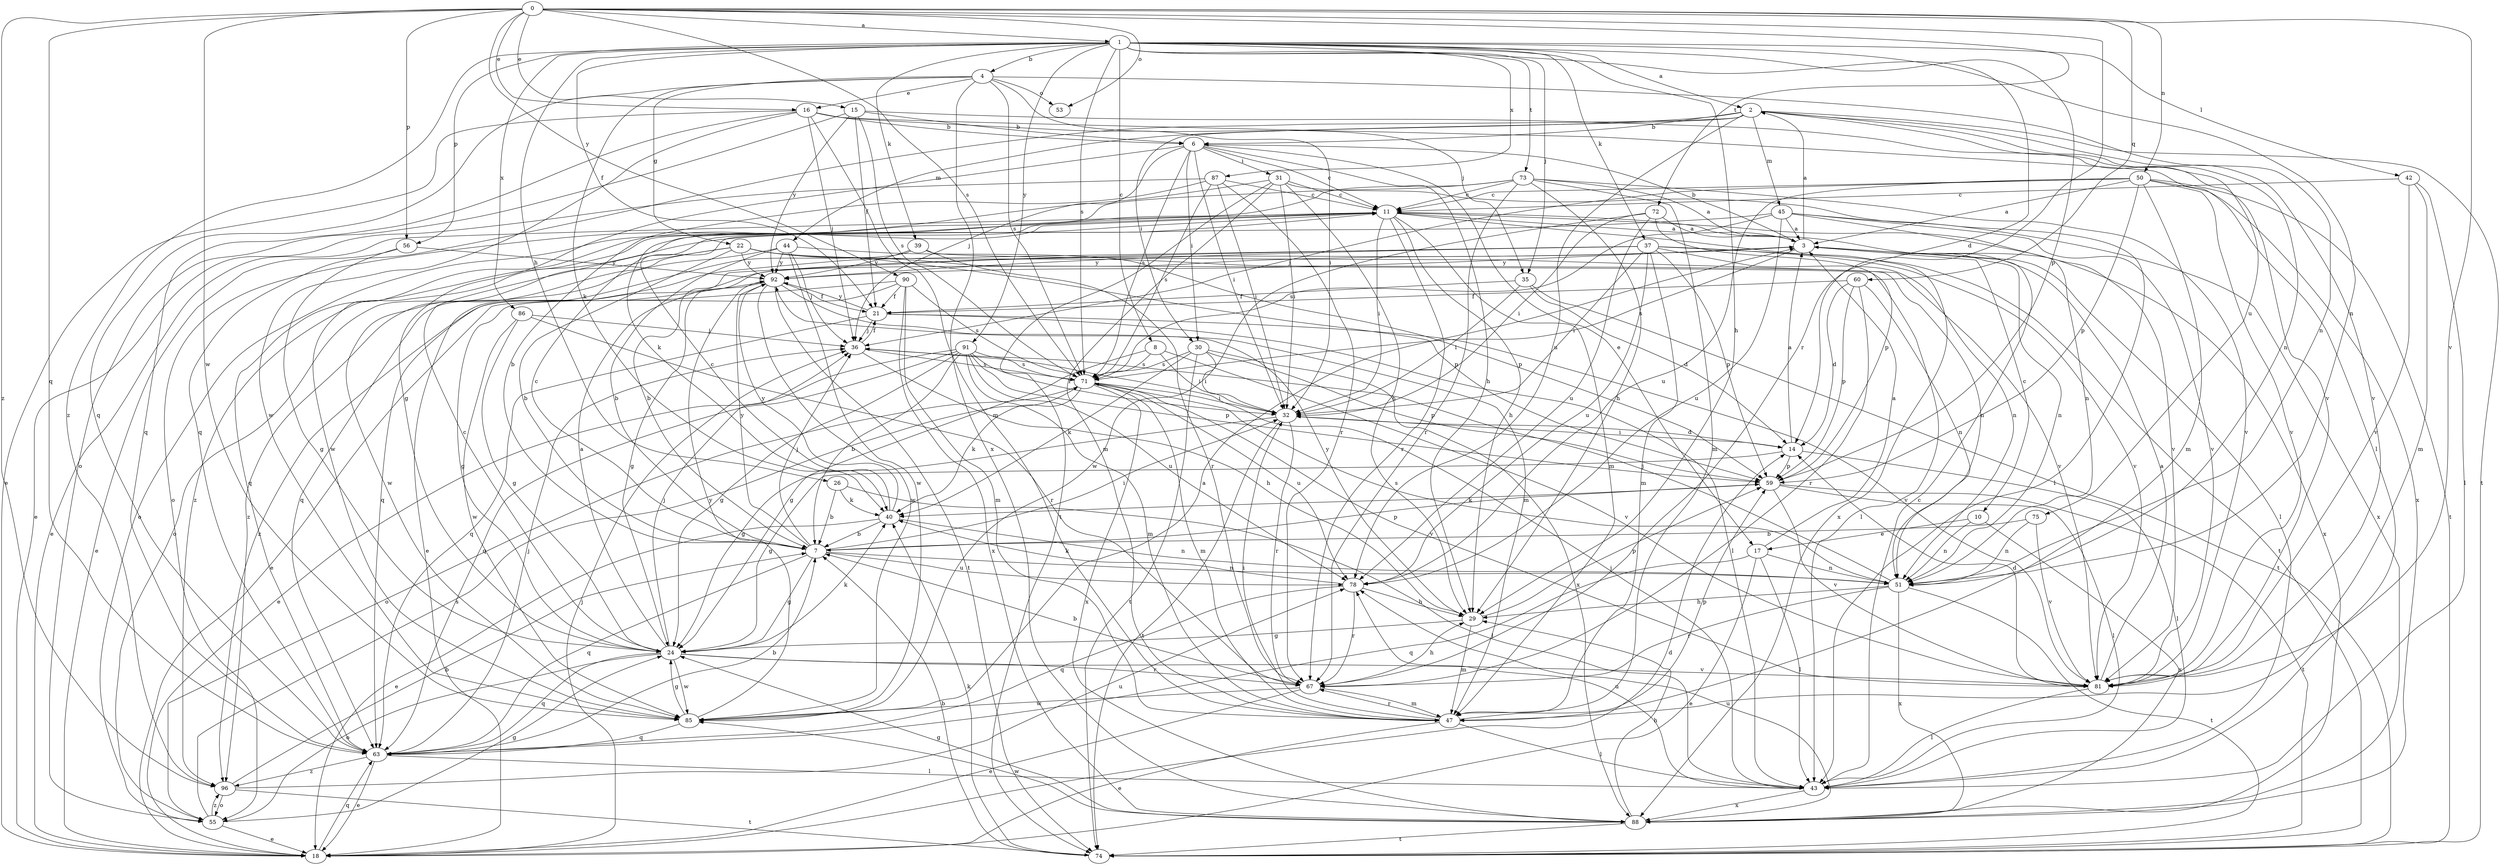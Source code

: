 strict digraph  {
0;
1;
2;
3;
4;
6;
7;
8;
10;
11;
14;
15;
16;
17;
18;
21;
22;
24;
26;
29;
30;
31;
32;
35;
36;
37;
39;
40;
42;
43;
44;
45;
47;
50;
51;
53;
55;
56;
59;
60;
63;
67;
71;
72;
73;
74;
75;
78;
81;
85;
86;
87;
88;
90;
91;
92;
96;
0 -> 1  [label=a];
0 -> 15  [label=e];
0 -> 16  [label=e];
0 -> 50  [label=n];
0 -> 53  [label=o];
0 -> 56  [label=p];
0 -> 60  [label=q];
0 -> 63  [label=q];
0 -> 67  [label=r];
0 -> 71  [label=s];
0 -> 72  [label=t];
0 -> 81  [label=v];
0 -> 85  [label=w];
0 -> 90  [label=y];
0 -> 96  [label=z];
1 -> 2  [label=a];
1 -> 4  [label=b];
1 -> 8  [label=c];
1 -> 14  [label=d];
1 -> 21  [label=f];
1 -> 26  [label=h];
1 -> 29  [label=h];
1 -> 35  [label=j];
1 -> 37  [label=k];
1 -> 39  [label=k];
1 -> 42  [label=l];
1 -> 51  [label=n];
1 -> 56  [label=p];
1 -> 59  [label=p];
1 -> 71  [label=s];
1 -> 73  [label=t];
1 -> 86  [label=x];
1 -> 87  [label=x];
1 -> 91  [label=y];
1 -> 96  [label=z];
2 -> 6  [label=b];
2 -> 30  [label=i];
2 -> 44  [label=m];
2 -> 45  [label=m];
2 -> 51  [label=n];
2 -> 63  [label=q];
2 -> 74  [label=t];
2 -> 75  [label=u];
2 -> 78  [label=u];
2 -> 81  [label=v];
3 -> 2  [label=a];
3 -> 6  [label=b];
3 -> 10  [label=c];
3 -> 43  [label=l];
3 -> 51  [label=n];
3 -> 63  [label=q];
3 -> 71  [label=s];
3 -> 88  [label=x];
3 -> 92  [label=y];
4 -> 16  [label=e];
4 -> 22  [label=g];
4 -> 35  [label=j];
4 -> 40  [label=k];
4 -> 51  [label=n];
4 -> 53  [label=o];
4 -> 63  [label=q];
4 -> 71  [label=s];
4 -> 88  [label=x];
6 -> 11  [label=c];
6 -> 17  [label=e];
6 -> 24  [label=g];
6 -> 29  [label=h];
6 -> 30  [label=i];
6 -> 31  [label=i];
6 -> 32  [label=i];
6 -> 36  [label=j];
6 -> 71  [label=s];
7 -> 11  [label=c];
7 -> 24  [label=g];
7 -> 32  [label=i];
7 -> 36  [label=j];
7 -> 51  [label=n];
7 -> 59  [label=p];
7 -> 63  [label=q];
7 -> 78  [label=u];
7 -> 92  [label=y];
8 -> 24  [label=g];
8 -> 32  [label=i];
8 -> 71  [label=s];
8 -> 81  [label=v];
10 -> 17  [label=e];
10 -> 51  [label=n];
10 -> 88  [label=x];
11 -> 3  [label=a];
11 -> 18  [label=e];
11 -> 29  [label=h];
11 -> 32  [label=i];
11 -> 47  [label=m];
11 -> 55  [label=o];
11 -> 63  [label=q];
11 -> 67  [label=r];
11 -> 81  [label=v];
11 -> 88  [label=x];
14 -> 3  [label=a];
14 -> 24  [label=g];
14 -> 32  [label=i];
14 -> 43  [label=l];
14 -> 59  [label=p];
15 -> 6  [label=b];
15 -> 21  [label=f];
15 -> 55  [label=o];
15 -> 71  [label=s];
15 -> 81  [label=v];
15 -> 92  [label=y];
16 -> 6  [label=b];
16 -> 18  [label=e];
16 -> 32  [label=i];
16 -> 36  [label=j];
16 -> 43  [label=l];
16 -> 47  [label=m];
16 -> 63  [label=q];
16 -> 85  [label=w];
17 -> 3  [label=a];
17 -> 18  [label=e];
17 -> 43  [label=l];
17 -> 51  [label=n];
17 -> 63  [label=q];
18 -> 14  [label=d];
18 -> 36  [label=j];
18 -> 63  [label=q];
21 -> 36  [label=j];
21 -> 43  [label=l];
21 -> 63  [label=q];
21 -> 81  [label=v];
21 -> 92  [label=y];
22 -> 7  [label=b];
22 -> 43  [label=l];
22 -> 51  [label=n];
22 -> 55  [label=o];
22 -> 59  [label=p];
22 -> 85  [label=w];
22 -> 92  [label=y];
24 -> 3  [label=a];
24 -> 11  [label=c];
24 -> 36  [label=j];
24 -> 40  [label=k];
24 -> 55  [label=o];
24 -> 63  [label=q];
24 -> 67  [label=r];
24 -> 81  [label=v];
24 -> 85  [label=w];
26 -> 7  [label=b];
26 -> 40  [label=k];
26 -> 43  [label=l];
29 -> 24  [label=g];
29 -> 47  [label=m];
29 -> 59  [label=p];
29 -> 92  [label=y];
30 -> 32  [label=i];
30 -> 40  [label=k];
30 -> 59  [label=p];
30 -> 71  [label=s];
30 -> 74  [label=t];
30 -> 88  [label=x];
31 -> 11  [label=c];
31 -> 29  [label=h];
31 -> 32  [label=i];
31 -> 43  [label=l];
31 -> 47  [label=m];
31 -> 74  [label=t];
31 -> 85  [label=w];
32 -> 14  [label=d];
32 -> 24  [label=g];
32 -> 67  [label=r];
32 -> 74  [label=t];
35 -> 14  [label=d];
35 -> 21  [label=f];
35 -> 32  [label=i];
35 -> 74  [label=t];
36 -> 21  [label=f];
36 -> 29  [label=h];
36 -> 71  [label=s];
37 -> 7  [label=b];
37 -> 18  [label=e];
37 -> 32  [label=i];
37 -> 47  [label=m];
37 -> 51  [label=n];
37 -> 59  [label=p];
37 -> 74  [label=t];
37 -> 78  [label=u];
37 -> 81  [label=v];
37 -> 92  [label=y];
39 -> 63  [label=q];
39 -> 67  [label=r];
39 -> 81  [label=v];
39 -> 92  [label=y];
40 -> 7  [label=b];
40 -> 11  [label=c];
40 -> 18  [label=e];
40 -> 51  [label=n];
40 -> 92  [label=y];
42 -> 11  [label=c];
42 -> 43  [label=l];
42 -> 47  [label=m];
42 -> 81  [label=v];
43 -> 11  [label=c];
43 -> 36  [label=j];
43 -> 78  [label=u];
43 -> 88  [label=x];
44 -> 7  [label=b];
44 -> 36  [label=j];
44 -> 59  [label=p];
44 -> 85  [label=w];
44 -> 92  [label=y];
44 -> 96  [label=z];
45 -> 3  [label=a];
45 -> 51  [label=n];
45 -> 71  [label=s];
45 -> 78  [label=u];
45 -> 81  [label=v];
45 -> 88  [label=x];
45 -> 96  [label=z];
47 -> 18  [label=e];
47 -> 32  [label=i];
47 -> 43  [label=l];
47 -> 59  [label=p];
47 -> 67  [label=r];
50 -> 3  [label=a];
50 -> 11  [label=c];
50 -> 36  [label=j];
50 -> 47  [label=m];
50 -> 59  [label=p];
50 -> 74  [label=t];
50 -> 78  [label=u];
50 -> 81  [label=v];
50 -> 88  [label=x];
51 -> 29  [label=h];
51 -> 36  [label=j];
51 -> 67  [label=r];
51 -> 71  [label=s];
51 -> 74  [label=t];
51 -> 88  [label=x];
55 -> 18  [label=e];
55 -> 24  [label=g];
55 -> 71  [label=s];
55 -> 96  [label=z];
56 -> 18  [label=e];
56 -> 24  [label=g];
56 -> 92  [label=y];
59 -> 40  [label=k];
59 -> 43  [label=l];
59 -> 74  [label=t];
59 -> 81  [label=v];
60 -> 14  [label=d];
60 -> 21  [label=f];
60 -> 51  [label=n];
60 -> 59  [label=p];
60 -> 67  [label=r];
63 -> 7  [label=b];
63 -> 18  [label=e];
63 -> 36  [label=j];
63 -> 43  [label=l];
63 -> 96  [label=z];
67 -> 7  [label=b];
67 -> 18  [label=e];
67 -> 29  [label=h];
67 -> 47  [label=m];
67 -> 85  [label=w];
71 -> 32  [label=i];
71 -> 40  [label=k];
71 -> 47  [label=m];
71 -> 55  [label=o];
71 -> 78  [label=u];
71 -> 81  [label=v];
71 -> 88  [label=x];
72 -> 3  [label=a];
72 -> 32  [label=i];
72 -> 59  [label=p];
72 -> 78  [label=u];
72 -> 85  [label=w];
73 -> 3  [label=a];
73 -> 11  [label=c];
73 -> 29  [label=h];
73 -> 40  [label=k];
73 -> 47  [label=m];
73 -> 55  [label=o];
73 -> 67  [label=r];
73 -> 81  [label=v];
74 -> 7  [label=b];
74 -> 40  [label=k];
75 -> 7  [label=b];
75 -> 51  [label=n];
75 -> 81  [label=v];
78 -> 29  [label=h];
78 -> 40  [label=k];
78 -> 63  [label=q];
78 -> 67  [label=r];
81 -> 3  [label=a];
81 -> 14  [label=d];
81 -> 43  [label=l];
85 -> 3  [label=a];
85 -> 24  [label=g];
85 -> 63  [label=q];
85 -> 92  [label=y];
86 -> 24  [label=g];
86 -> 36  [label=j];
86 -> 67  [label=r];
86 -> 85  [label=w];
87 -> 7  [label=b];
87 -> 11  [label=c];
87 -> 18  [label=e];
87 -> 32  [label=i];
87 -> 67  [label=r];
87 -> 71  [label=s];
88 -> 24  [label=g];
88 -> 29  [label=h];
88 -> 74  [label=t];
88 -> 78  [label=u];
88 -> 85  [label=w];
90 -> 18  [label=e];
90 -> 21  [label=f];
90 -> 24  [label=g];
90 -> 47  [label=m];
90 -> 71  [label=s];
90 -> 88  [label=x];
91 -> 7  [label=b];
91 -> 18  [label=e];
91 -> 24  [label=g];
91 -> 32  [label=i];
91 -> 47  [label=m];
91 -> 59  [label=p];
91 -> 63  [label=q];
91 -> 71  [label=s];
91 -> 78  [label=u];
92 -> 21  [label=f];
92 -> 24  [label=g];
92 -> 47  [label=m];
92 -> 74  [label=t];
92 -> 85  [label=w];
92 -> 96  [label=z];
96 -> 7  [label=b];
96 -> 55  [label=o];
96 -> 74  [label=t];
96 -> 78  [label=u];
}
